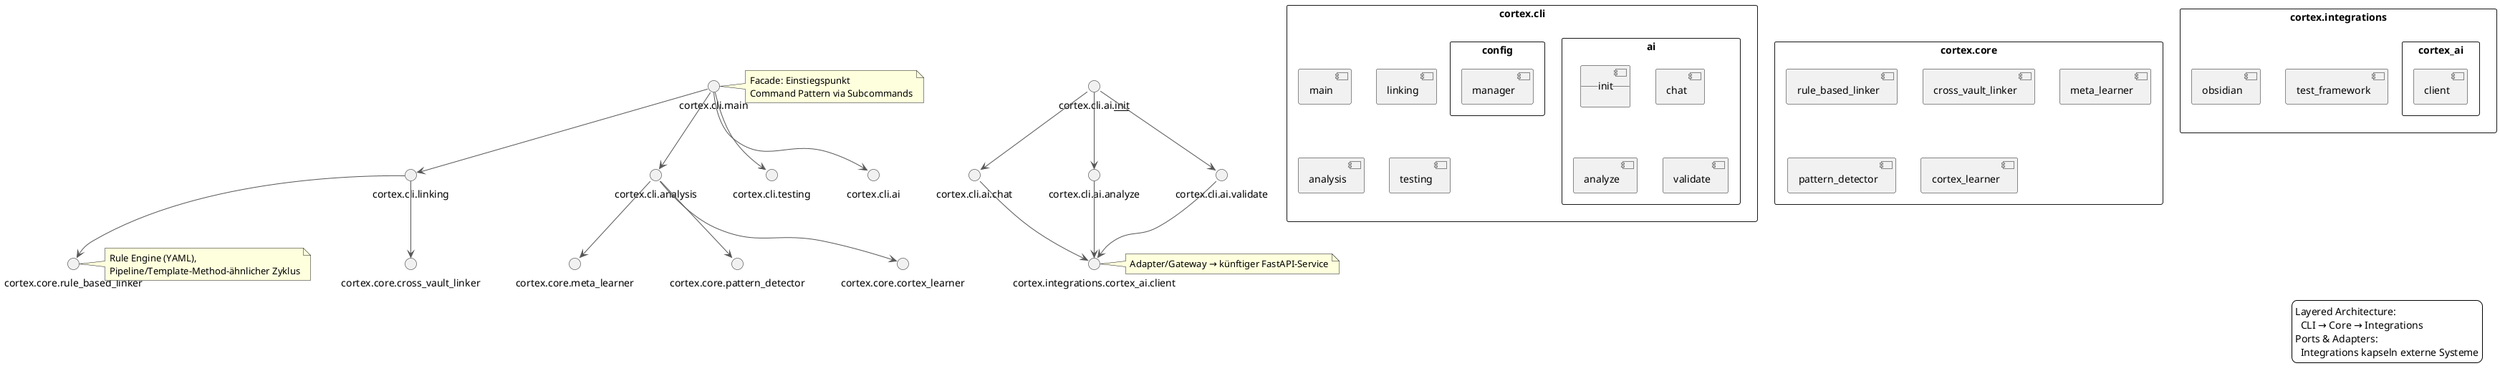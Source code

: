 @startuml CLI Packages
skinparam backgroundColor #FFFFFF
skinparam packageStyle rectangle
skinparam shadowing false
skinparam ArrowColor #555555

package cortex.cli {
  [main]
  [linking]
  [analysis]
  [testing]
  package ai {
    [__init__]
    [chat]
    [analyze]
    [validate]
  }
  package config {
    [__init__]
    [manager]
  }
}

package cortex.core {
  [rule_based_linker]
  [cross_vault_linker]
  [meta_learner]
  [pattern_detector]
  [cortex_learner]
}

package cortex.integrations {
  package cortex_ai {
    [client]
  }
  [test_framework]
  [obsidian]
}

cortex.cli.main --> cortex.cli.linking
cortex.cli.main --> cortex.cli.analysis
cortex.cli.main --> cortex.cli.testing
cortex.cli.main --> cortex.cli.ai

cortex.cli.linking --> cortex.core.rule_based_linker
cortex.cli.linking --> cortex.core.cross_vault_linker

cortex.cli.ai.__init__ --> cortex.cli.ai.chat
cortex.cli.ai.__init__ --> cortex.cli.ai.analyze
cortex.cli.ai.__init__ --> cortex.cli.ai.validate
cortex.cli.ai.chat --> cortex.integrations.cortex_ai.client
cortex.cli.ai.analyze --> cortex.integrations.cortex_ai.client
cortex.cli.ai.validate --> cortex.integrations.cortex_ai.client

cortex.cli.analysis --> cortex.core.meta_learner
cortex.cli.analysis --> cortex.core.pattern_detector
cortex.cli.analysis --> cortex.core.cortex_learner

note right of cortex.cli.main
  Facade: Einstiegspunkt
  Command Pattern via Subcommands
end note

note right of cortex.core.rule_based_linker
  Rule Engine (YAML),
  Pipeline/Template-Method-ähnlicher Zyklus
end note

note right of cortex.integrations.cortex_ai.client
  Adapter/Gateway → künftiger FastAPI-Service
end note

legend right
  Layered Architecture:
    CLI → Core → Integrations
  Ports & Adapters:
    Integrations kapseln externe Systeme
endlegend

@enduml
